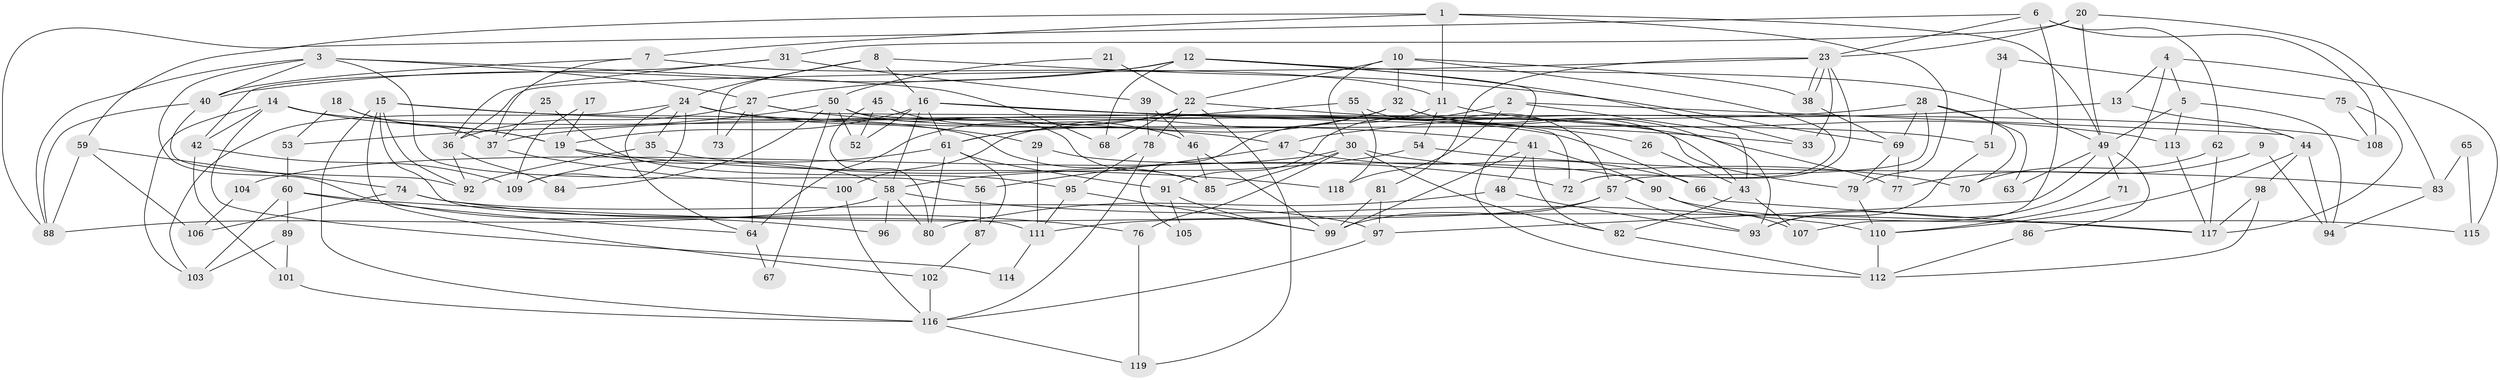 // Generated by graph-tools (version 1.1) at 2025/36/03/09/25 02:36:00]
// undirected, 119 vertices, 238 edges
graph export_dot {
graph [start="1"]
  node [color=gray90,style=filled];
  1;
  2;
  3;
  4;
  5;
  6;
  7;
  8;
  9;
  10;
  11;
  12;
  13;
  14;
  15;
  16;
  17;
  18;
  19;
  20;
  21;
  22;
  23;
  24;
  25;
  26;
  27;
  28;
  29;
  30;
  31;
  32;
  33;
  34;
  35;
  36;
  37;
  38;
  39;
  40;
  41;
  42;
  43;
  44;
  45;
  46;
  47;
  48;
  49;
  50;
  51;
  52;
  53;
  54;
  55;
  56;
  57;
  58;
  59;
  60;
  61;
  62;
  63;
  64;
  65;
  66;
  67;
  68;
  69;
  70;
  71;
  72;
  73;
  74;
  75;
  76;
  77;
  78;
  79;
  80;
  81;
  82;
  83;
  84;
  85;
  86;
  87;
  88;
  89;
  90;
  91;
  92;
  93;
  94;
  95;
  96;
  97;
  98;
  99;
  100;
  101;
  102;
  103;
  104;
  105;
  106;
  107;
  108;
  109;
  110;
  111;
  112;
  113;
  114;
  115;
  116;
  117;
  118;
  119;
  1 -- 49;
  1 -- 7;
  1 -- 11;
  1 -- 59;
  1 -- 79;
  2 -- 43;
  2 -- 44;
  2 -- 91;
  2 -- 118;
  3 -- 40;
  3 -- 68;
  3 -- 27;
  3 -- 56;
  3 -- 88;
  3 -- 96;
  4 -- 93;
  4 -- 13;
  4 -- 5;
  4 -- 115;
  5 -- 49;
  5 -- 94;
  5 -- 113;
  6 -- 88;
  6 -- 23;
  6 -- 62;
  6 -- 107;
  6 -- 108;
  7 -- 37;
  7 -- 40;
  7 -- 11;
  8 -- 24;
  8 -- 16;
  8 -- 69;
  8 -- 73;
  9 -- 77;
  9 -- 94;
  10 -- 72;
  10 -- 38;
  10 -- 22;
  10 -- 30;
  10 -- 32;
  11 -- 54;
  11 -- 105;
  11 -- 113;
  12 -- 112;
  12 -- 27;
  12 -- 33;
  12 -- 40;
  12 -- 49;
  12 -- 68;
  13 -- 44;
  13 -- 47;
  14 -- 42;
  14 -- 103;
  14 -- 19;
  14 -- 66;
  14 -- 114;
  15 -- 92;
  15 -- 111;
  15 -- 47;
  15 -- 85;
  15 -- 102;
  15 -- 116;
  16 -- 19;
  16 -- 33;
  16 -- 26;
  16 -- 52;
  16 -- 58;
  16 -- 61;
  16 -- 108;
  17 -- 109;
  17 -- 19;
  18 -- 53;
  18 -- 19;
  18 -- 37;
  19 -- 118;
  19 -- 58;
  20 -- 23;
  20 -- 49;
  20 -- 31;
  20 -- 83;
  21 -- 22;
  21 -- 50;
  22 -- 64;
  22 -- 68;
  22 -- 77;
  22 -- 78;
  22 -- 119;
  23 -- 38;
  23 -- 38;
  23 -- 36;
  23 -- 33;
  23 -- 72;
  23 -- 81;
  24 -- 35;
  24 -- 64;
  24 -- 29;
  24 -- 51;
  24 -- 103;
  24 -- 109;
  25 -- 95;
  25 -- 37;
  26 -- 43;
  27 -- 41;
  27 -- 36;
  27 -- 64;
  27 -- 72;
  27 -- 73;
  28 -- 69;
  28 -- 37;
  28 -- 57;
  28 -- 63;
  28 -- 70;
  29 -- 90;
  29 -- 111;
  30 -- 85;
  30 -- 70;
  30 -- 76;
  30 -- 82;
  30 -- 104;
  31 -- 39;
  31 -- 36;
  31 -- 42;
  32 -- 61;
  32 -- 43;
  32 -- 93;
  32 -- 100;
  34 -- 75;
  34 -- 51;
  35 -- 92;
  35 -- 72;
  36 -- 84;
  36 -- 92;
  37 -- 100;
  38 -- 69;
  39 -- 46;
  39 -- 78;
  40 -- 88;
  40 -- 92;
  41 -- 48;
  41 -- 99;
  41 -- 82;
  41 -- 90;
  42 -- 109;
  42 -- 101;
  43 -- 82;
  43 -- 107;
  44 -- 98;
  44 -- 94;
  44 -- 110;
  45 -- 52;
  45 -- 80;
  45 -- 46;
  46 -- 99;
  46 -- 85;
  47 -- 66;
  47 -- 56;
  48 -- 80;
  48 -- 93;
  49 -- 97;
  49 -- 63;
  49 -- 71;
  49 -- 86;
  50 -- 85;
  50 -- 79;
  50 -- 52;
  50 -- 53;
  50 -- 67;
  50 -- 84;
  51 -- 93;
  53 -- 60;
  54 -- 58;
  54 -- 83;
  55 -- 61;
  55 -- 57;
  55 -- 118;
  56 -- 87;
  57 -- 99;
  57 -- 93;
  57 -- 111;
  58 -- 80;
  58 -- 88;
  58 -- 96;
  58 -- 110;
  59 -- 88;
  59 -- 74;
  59 -- 106;
  60 -- 117;
  60 -- 103;
  60 -- 64;
  60 -- 89;
  61 -- 87;
  61 -- 80;
  61 -- 91;
  61 -- 109;
  62 -- 70;
  62 -- 117;
  64 -- 67;
  65 -- 115;
  65 -- 83;
  66 -- 117;
  69 -- 79;
  69 -- 77;
  71 -- 110;
  74 -- 76;
  74 -- 97;
  74 -- 106;
  75 -- 108;
  75 -- 117;
  76 -- 119;
  78 -- 95;
  78 -- 116;
  79 -- 110;
  81 -- 97;
  81 -- 99;
  82 -- 112;
  83 -- 94;
  86 -- 112;
  87 -- 102;
  89 -- 101;
  89 -- 103;
  90 -- 107;
  90 -- 115;
  91 -- 99;
  91 -- 105;
  95 -- 99;
  95 -- 111;
  97 -- 116;
  98 -- 112;
  98 -- 117;
  100 -- 116;
  101 -- 116;
  102 -- 116;
  104 -- 106;
  110 -- 112;
  111 -- 114;
  113 -- 117;
  116 -- 119;
}
